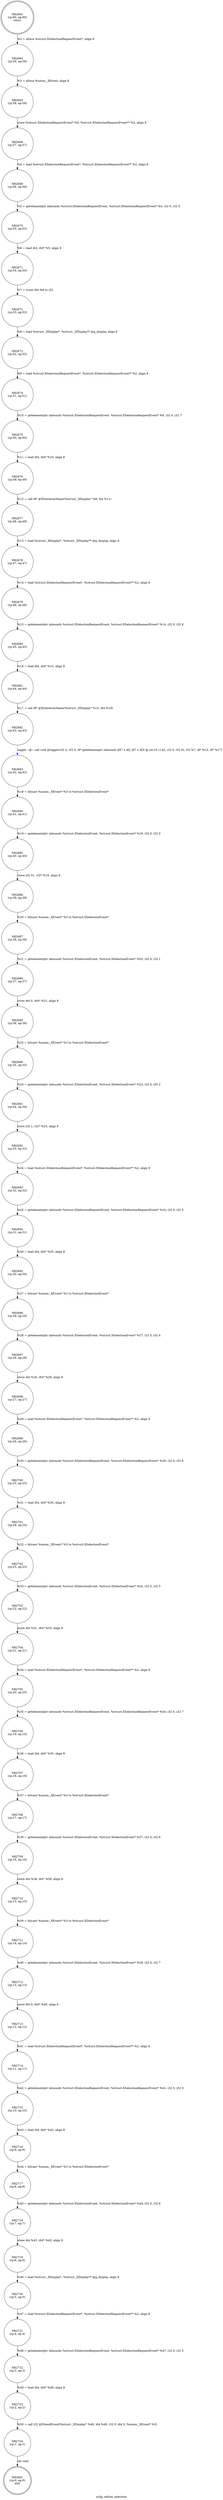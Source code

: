 digraph xclip_refuse_selection {
label="xclip_refuse_selection"
82661 [label="N82661\n(rp:0, ep:0)\nexit", shape="doublecircle"]
82662 [label="N82662\n(rp:60, ep:60)\nentry", shape="doublecircle"]
82662 -> 82664 [label="%2 = alloca %struct.XSelectionRequestEvent*, align 8"]
82664 [label="N82664\n(rp:59, ep:59)", shape="circle"]
82664 -> 82665 [label="%3 = alloca %union._XEvent, align 8"]
82665 [label="N82665\n(rp:58, ep:58)", shape="circle"]
82665 -> 82668 [label="store %struct.XSelectionRequestEvent* %0, %struct.XSelectionRequestEvent** %2, align 8"]
82668 [label="N82668\n(rp:57, ep:57)", shape="circle"]
82668 -> 82669 [label="%4 = load %struct.XSelectionRequestEvent*, %struct.XSelectionRequestEvent** %2, align 8"]
82669 [label="N82669\n(rp:56, ep:56)", shape="circle"]
82669 -> 82670 [label="%5 = getelementptr inbounds %struct.XSelectionRequestEvent, %struct.XSelectionRequestEvent* %4, i32 0, i32 5"]
82670 [label="N82670\n(rp:55, ep:55)", shape="circle"]
82670 -> 82671 [label="%6 = load i64, i64* %5, align 8"]
82671 [label="N82671\n(rp:54, ep:54)", shape="circle"]
82671 -> 82672 [label="%7 = trunc i64 %6 to i32"]
82672 [label="N82672\n(rp:53, ep:53)", shape="circle"]
82672 -> 82673 [label="%8 = load %struct._XDisplay*, %struct._XDisplay** @g_display, align 8"]
82673 [label="N82673\n(rp:52, ep:52)", shape="circle"]
82673 -> 82674 [label="%9 = load %struct.XSelectionRequestEvent*, %struct.XSelectionRequestEvent** %2, align 8"]
82674 [label="N82674\n(rp:51, ep:51)", shape="circle"]
82674 -> 82675 [label="%10 = getelementptr inbounds %struct.XSelectionRequestEvent, %struct.XSelectionRequestEvent* %9, i32 0, i32 7"]
82675 [label="N82675\n(rp:50, ep:50)", shape="circle"]
82675 -> 82676 [label="%11 = load i64, i64* %10, align 8"]
82676 [label="N82676\n(rp:49, ep:49)", shape="circle"]
82676 -> 82677 [label="%12 = call i8* @XGetAtomName(%struct._XDisplay* %8, i64 %11)"]
82677 [label="N82677\n(rp:48, ep:48)", shape="circle"]
82677 -> 82678 [label="%13 = load %struct._XDisplay*, %struct._XDisplay** @g_display, align 8"]
82678 [label="N82678\n(rp:47, ep:47)", shape="circle"]
82678 -> 82679 [label="%14 = load %struct.XSelectionRequestEvent*, %struct.XSelectionRequestEvent** %2, align 8"]
82679 [label="N82679\n(rp:46, ep:46)", shape="circle"]
82679 -> 82680 [label="%15 = getelementptr inbounds %struct.XSelectionRequestEvent, %struct.XSelectionRequestEvent* %14, i32 0, i32 8"]
82680 [label="N82680\n(rp:45, ep:45)", shape="circle"]
82680 -> 82681 [label="%16 = load i64, i64* %15, align 8"]
82681 [label="N82681\n(rp:44, ep:44)", shape="circle"]
82681 -> 82682 [label="%17 = call i8* @XGetAtomName(%struct._XDisplay* %13, i64 %16)"]
82682 [label="N82682\n(rp:43, ep:43)", shape="circle"]
82682 -> 82683 [label="logger --@-- call void @logger(i32 2, i32 0, i8* getelementptr inbounds ([67 x i8], [67 x i8]* @.str.33.1142, i32 0, i32 0), i32 %7, i8* %12, i8* %17)", style="dashed", color="blue"]
82683 [label="N82683\n(rp:42, ep:42)", shape="circle"]
82683 -> 82684 [label="%18 = bitcast %union._XEvent* %3 to %struct.XSelectionEvent*"]
82684 [label="N82684\n(rp:41, ep:41)", shape="circle"]
82684 -> 82685 [label="%19 = getelementptr inbounds %struct.XSelectionEvent, %struct.XSelectionEvent* %18, i32 0, i32 0"]
82685 [label="N82685\n(rp:40, ep:40)", shape="circle"]
82685 -> 82686 [label="store i32 31, i32* %19, align 8"]
82686 [label="N82686\n(rp:39, ep:39)", shape="circle"]
82686 -> 82687 [label="%20 = bitcast %union._XEvent* %3 to %struct.XSelectionEvent*"]
82687 [label="N82687\n(rp:38, ep:38)", shape="circle"]
82687 -> 82688 [label="%21 = getelementptr inbounds %struct.XSelectionEvent, %struct.XSelectionEvent* %20, i32 0, i32 1"]
82688 [label="N82688\n(rp:37, ep:37)", shape="circle"]
82688 -> 82689 [label="store i64 0, i64* %21, align 8"]
82689 [label="N82689\n(rp:36, ep:36)", shape="circle"]
82689 -> 82690 [label="%22 = bitcast %union._XEvent* %3 to %struct.XSelectionEvent*"]
82690 [label="N82690\n(rp:35, ep:35)", shape="circle"]
82690 -> 82691 [label="%23 = getelementptr inbounds %struct.XSelectionEvent, %struct.XSelectionEvent* %22, i32 0, i32 2"]
82691 [label="N82691\n(rp:34, ep:34)", shape="circle"]
82691 -> 82692 [label="store i32 1, i32* %23, align 8"]
82692 [label="N82692\n(rp:33, ep:33)", shape="circle"]
82692 -> 82693 [label="%24 = load %struct.XSelectionRequestEvent*, %struct.XSelectionRequestEvent** %2, align 8"]
82693 [label="N82693\n(rp:32, ep:32)", shape="circle"]
82693 -> 82694 [label="%25 = getelementptr inbounds %struct.XSelectionRequestEvent, %struct.XSelectionRequestEvent* %24, i32 0, i32 5"]
82694 [label="N82694\n(rp:31, ep:31)", shape="circle"]
82694 -> 82695 [label="%26 = load i64, i64* %25, align 8"]
82695 [label="N82695\n(rp:30, ep:30)", shape="circle"]
82695 -> 82696 [label="%27 = bitcast %union._XEvent* %3 to %struct.XSelectionEvent*"]
82696 [label="N82696\n(rp:29, ep:29)", shape="circle"]
82696 -> 82697 [label="%28 = getelementptr inbounds %struct.XSelectionEvent, %struct.XSelectionEvent* %27, i32 0, i32 4"]
82697 [label="N82697\n(rp:28, ep:28)", shape="circle"]
82697 -> 82698 [label="store i64 %26, i64* %28, align 8"]
82698 [label="N82698\n(rp:27, ep:27)", shape="circle"]
82698 -> 82699 [label="%29 = load %struct.XSelectionRequestEvent*, %struct.XSelectionRequestEvent** %2, align 8"]
82699 [label="N82699\n(rp:26, ep:26)", shape="circle"]
82699 -> 82700 [label="%30 = getelementptr inbounds %struct.XSelectionRequestEvent, %struct.XSelectionRequestEvent* %29, i32 0, i32 6"]
82700 [label="N82700\n(rp:25, ep:25)", shape="circle"]
82700 -> 82701 [label="%31 = load i64, i64* %30, align 8"]
82701 [label="N82701\n(rp:24, ep:24)", shape="circle"]
82701 -> 82702 [label="%32 = bitcast %union._XEvent* %3 to %struct.XSelectionEvent*"]
82702 [label="N82702\n(rp:23, ep:23)", shape="circle"]
82702 -> 82703 [label="%33 = getelementptr inbounds %struct.XSelectionEvent, %struct.XSelectionEvent* %32, i32 0, i32 5"]
82703 [label="N82703\n(rp:22, ep:22)", shape="circle"]
82703 -> 82704 [label="store i64 %31, i64* %33, align 8"]
82704 [label="N82704\n(rp:21, ep:21)", shape="circle"]
82704 -> 82705 [label="%34 = load %struct.XSelectionRequestEvent*, %struct.XSelectionRequestEvent** %2, align 8"]
82705 [label="N82705\n(rp:20, ep:20)", shape="circle"]
82705 -> 82706 [label="%35 = getelementptr inbounds %struct.XSelectionRequestEvent, %struct.XSelectionRequestEvent* %34, i32 0, i32 7"]
82706 [label="N82706\n(rp:19, ep:19)", shape="circle"]
82706 -> 82707 [label="%36 = load i64, i64* %35, align 8"]
82707 [label="N82707\n(rp:18, ep:18)", shape="circle"]
82707 -> 82708 [label="%37 = bitcast %union._XEvent* %3 to %struct.XSelectionEvent*"]
82708 [label="N82708\n(rp:17, ep:17)", shape="circle"]
82708 -> 82709 [label="%38 = getelementptr inbounds %struct.XSelectionEvent, %struct.XSelectionEvent* %37, i32 0, i32 6"]
82709 [label="N82709\n(rp:16, ep:16)", shape="circle"]
82709 -> 82710 [label="store i64 %36, i64* %38, align 8"]
82710 [label="N82710\n(rp:15, ep:15)", shape="circle"]
82710 -> 82711 [label="%39 = bitcast %union._XEvent* %3 to %struct.XSelectionEvent*"]
82711 [label="N82711\n(rp:14, ep:14)", shape="circle"]
82711 -> 82712 [label="%40 = getelementptr inbounds %struct.XSelectionEvent, %struct.XSelectionEvent* %39, i32 0, i32 7"]
82712 [label="N82712\n(rp:13, ep:13)", shape="circle"]
82712 -> 82713 [label="store i64 0, i64* %40, align 8"]
82713 [label="N82713\n(rp:12, ep:12)", shape="circle"]
82713 -> 82714 [label="%41 = load %struct.XSelectionRequestEvent*, %struct.XSelectionRequestEvent** %2, align 8"]
82714 [label="N82714\n(rp:11, ep:11)", shape="circle"]
82714 -> 82715 [label="%42 = getelementptr inbounds %struct.XSelectionRequestEvent, %struct.XSelectionRequestEvent* %41, i32 0, i32 9"]
82715 [label="N82715\n(rp:10, ep:10)", shape="circle"]
82715 -> 82716 [label="%43 = load i64, i64* %42, align 8"]
82716 [label="N82716\n(rp:9, ep:9)", shape="circle"]
82716 -> 82717 [label="%44 = bitcast %union._XEvent* %3 to %struct.XSelectionEvent*"]
82717 [label="N82717\n(rp:8, ep:8)", shape="circle"]
82717 -> 82718 [label="%45 = getelementptr inbounds %struct.XSelectionEvent, %struct.XSelectionEvent* %44, i32 0, i32 8"]
82718 [label="N82718\n(rp:7, ep:7)", shape="circle"]
82718 -> 82719 [label="store i64 %43, i64* %45, align 8"]
82719 [label="N82719\n(rp:6, ep:6)", shape="circle"]
82719 -> 82720 [label="%46 = load %struct._XDisplay*, %struct._XDisplay** @g_display, align 8"]
82720 [label="N82720\n(rp:5, ep:5)", shape="circle"]
82720 -> 82721 [label="%47 = load %struct.XSelectionRequestEvent*, %struct.XSelectionRequestEvent** %2, align 8"]
82721 [label="N82721\n(rp:4, ep:4)", shape="circle"]
82721 -> 82722 [label="%48 = getelementptr inbounds %struct.XSelectionRequestEvent, %struct.XSelectionRequestEvent* %47, i32 0, i32 5"]
82722 [label="N82722\n(rp:3, ep:3)", shape="circle"]
82722 -> 82723 [label="%49 = load i64, i64* %48, align 8"]
82723 [label="N82723\n(rp:2, ep:2)", shape="circle"]
82723 -> 82724 [label="%50 = call i32 @XSendEvent(%struct._XDisplay* %46, i64 %49, i32 0, i64 0, %union._XEvent* %3)"]
82724 [label="N82724\n(rp:1, ep:1)", shape="circle"]
82724 -> 82661 [label="ret void"]
}
